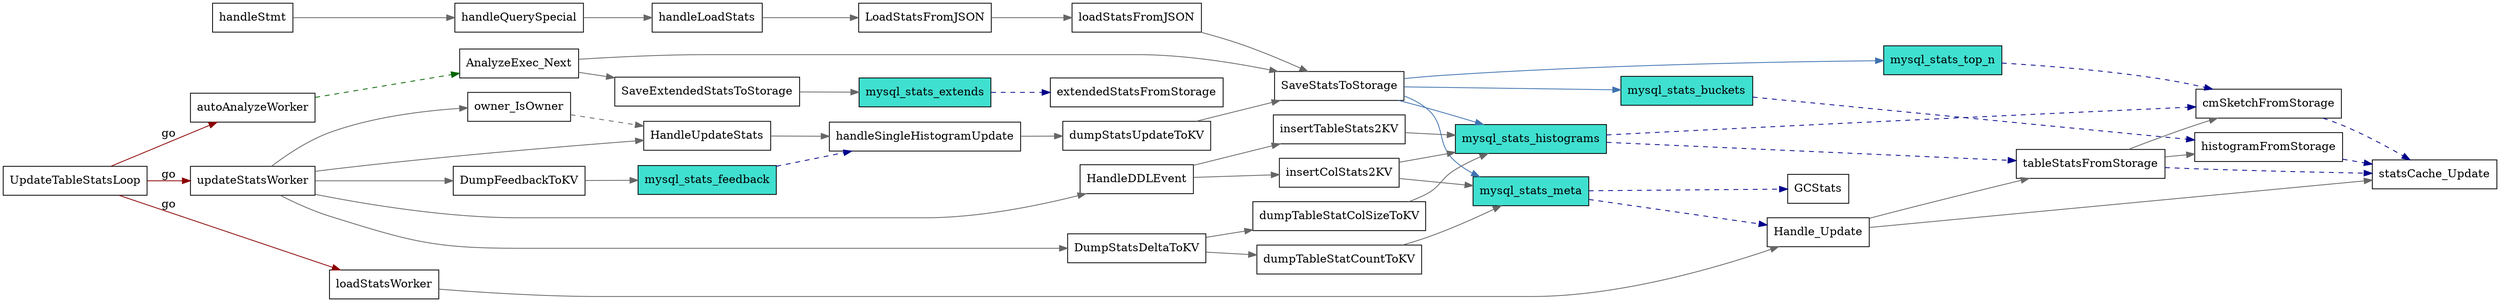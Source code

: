digraph crud_mysql_stats {
  node[shape=box];
  edge[color=gray40];
  newrank=true;
  rankdir=LR;
  node[shape=record;style=filled;fillcolor="turquoise"];
  mysql_stats_buckets;
  mysql_stats_meta;
  mysql_stats_histograms;
  mysql_stats_extends;
  mysql_stats_feedback;
  mysql_stats_top_n;
  node[shape=box;style=stroke;fontcolor=black];
  /*
  SaveStatsToStorage -> {
    sql_replace_mysql_stats_meta;
    sql_update_mysql_stats_meta;
    sql_delete_top_n;
    sql_insert_into_stats_top_n;
    sql_delete_stats_buckets;
    sql_insert_into_stats_buckets;
    sql_update_stats_histograms;
    sql_replace_stats_histograms;
  }
  */
  /*
  sql_replace_mysql_stats_meta[
    shape="record";
    label="{{
      replace into mysql.stats_meta\l 
      (version, table_id, count) \l
      values (%d, %d, %d)\l
    }}"];
  sql_update_mysql_stats_meta[
    shape="record";
    label="{{
      update mysql.stats_meta\l 
      set version = %d\l
      where table_id = %d\l
    }}"];
  sql_delete_top_n[
    shape="record";
    label="{{
      delete from mysql.stats_top_n\l 
      where table_id = %d\l 
      and is_index = %d\l 
      and hist_id = %d\l
    }}"];

  sql_insert_into_stats_top_n[
    shape="record";
    label="{{
      insert into mysql.stats_top_n\l 
      (table_id, is_index, hist_id, value, count)\l
      values (%d, %d, %d, X'%X', %d)\l
    }}"];
  sql_delete_stats_buckets[
    shape="record";
    label="{{
      delete from mysql.stats_buckets\l 
      where table_id = %d\l 
      and is_index = %d\l 
      and hist_id = %d\l
    }}"];
  sql_replace_stats_histograms[
    shape="record";
    label="{{
        replace into mysql.stats_histograms\l 
        (table_id, is_index, hist_id, distinct_count, \l 
        version, null_count, cm_sketch, tot_col_size, stats_ver, flag, correlation) \l
        values (%d, %d, %d, %d, %d, %d, X'%X', %d, %d, %d, %f)\l
    }}"];
  sql_insert_into_stats_buckets[
    shape="record";
    label="{{
      insert into mysql.stats_buckets\l 
      (table_id, is_index, hist_id, bucket_id, count, repeats, lower_bound, upper_bound)\l 
      values(%d, %d, %d, %d, %d, %d, X'%X', X'%X')
    }}"];
  sql_update_stats_histograms[
    shape="record";
    label="{{
        update mysql.stats_histograms\l 
        set last_analyze_pos = X'%X' \l
        where table_id = %d \l
        and is_index = %d \l
        and hist_id = %d\l
    }}"];
  {
    sql_insert_into_stats_buckets;
    sql_delete_stats_buckets;
  } -> mysql_stats_buckets;

  {
    sql_update_stats_histograms 
    sql_replace_stats_histograms;
  } -> mysql_stats_histograms;
  {
    sql_insert_into_stats_top_n;
    sql_delete_top_n
  } -> mysql_stats_topn;
  {
    sql_replace_mysql_stats_meta;
    sql_update_mysql_stats_meta;
  } -> mysql_stats_meta;
  */

  updateStatsWorker -> {
    DumpFeedbackToKV;
    HandleUpdateStats;
    owner_IsOwner;
  }
  owner_IsOwner -> HandleUpdateStats[style=dashed];
  HandleUpdateStats -> handleSingleHistogramUpdate;

  AnalyzeExec_Next -> {
    SaveStatsToStorage;
    SaveExtendedStatsToStorage;
  }
  {
    dumpStatsUpdateToKV;
    loadStatsFromJSON;
  }-> SaveStatsToStorage;

  SaveExtendedStatsToStorage -> {
    mysql_stats_extends;
  }
  SaveStatsToStorage -> {
    mysql_stats_meta;
    mysql_stats_histograms;
    mysql_stats_top_n;
    mysql_stats_buckets;
  }[color="#3f72af"];

  {
    dumpTableStatColSizeToKV
    insertTableStats2KV
  } -> mysql_stats_histograms;

  insertColStats2KV -> {
    mysql_stats_histograms;
    mysql_stats_meta;
  }

  updateStatsWorker ->
  HandleDDLEvent -> {
    insertTableStats2KV
    insertColStats2KV
  }

  updateStatsWorker -> DumpStatsDeltaToKV -> dumpTableStatCountToKV -> mysql_stats_meta;
  DumpStatsDeltaToKV -> dumpTableStatColSizeToKV;
  DumpFeedbackToKV -> mysql_stats_feedback;
  tableStatsFromStorage -> {
    histogramFromStorage;
    cmSketchFromStorage;
  }
  handleSingleHistogramUpdate -> dumpStatsUpdateToKV;

  handleStmt -> handleQuerySpecial -> handleLoadStats -> LoadStatsFromJSON -> loadStatsFromJSON;
  loadStatsWorker -> Handle_Update -> tableStatsFromStorage;
  Handle_Update -> statsCache_Update;

  UpdateTableStatsLoop -> {
    loadStatsWorker;
    updateStatsWorker;
    autoAnalyzeWorker;
  }[label=go;color=darkred];
  autoAnalyzeWorker -> AnalyzeExec_Next[style=dashed;color=darkgreen];


  edge[color=darkblue;style=dashed];
  mysql_stats_feedback -> handleSingleHistogramUpdate;
  mysql_stats_histograms -> tableStatsFromStorage;
  tableStatsFromStorage -> statsCache_Update[style=dashed];
  mysql_stats_buckets -> histogramFromStorage;
  mysql_stats_histograms -> cmSketchFromStorage;
  {
    histogramFromStorage
    cmSketchFromStorage
  } -> statsCache_Update;
  mysql_stats_top_n -> cmSketchFromStorage;
  mysql_stats_extends -> extendedStatsFromStorage;
  mysql_stats_meta -> {
    GCStats;
    Handle_Update;
  }

}
